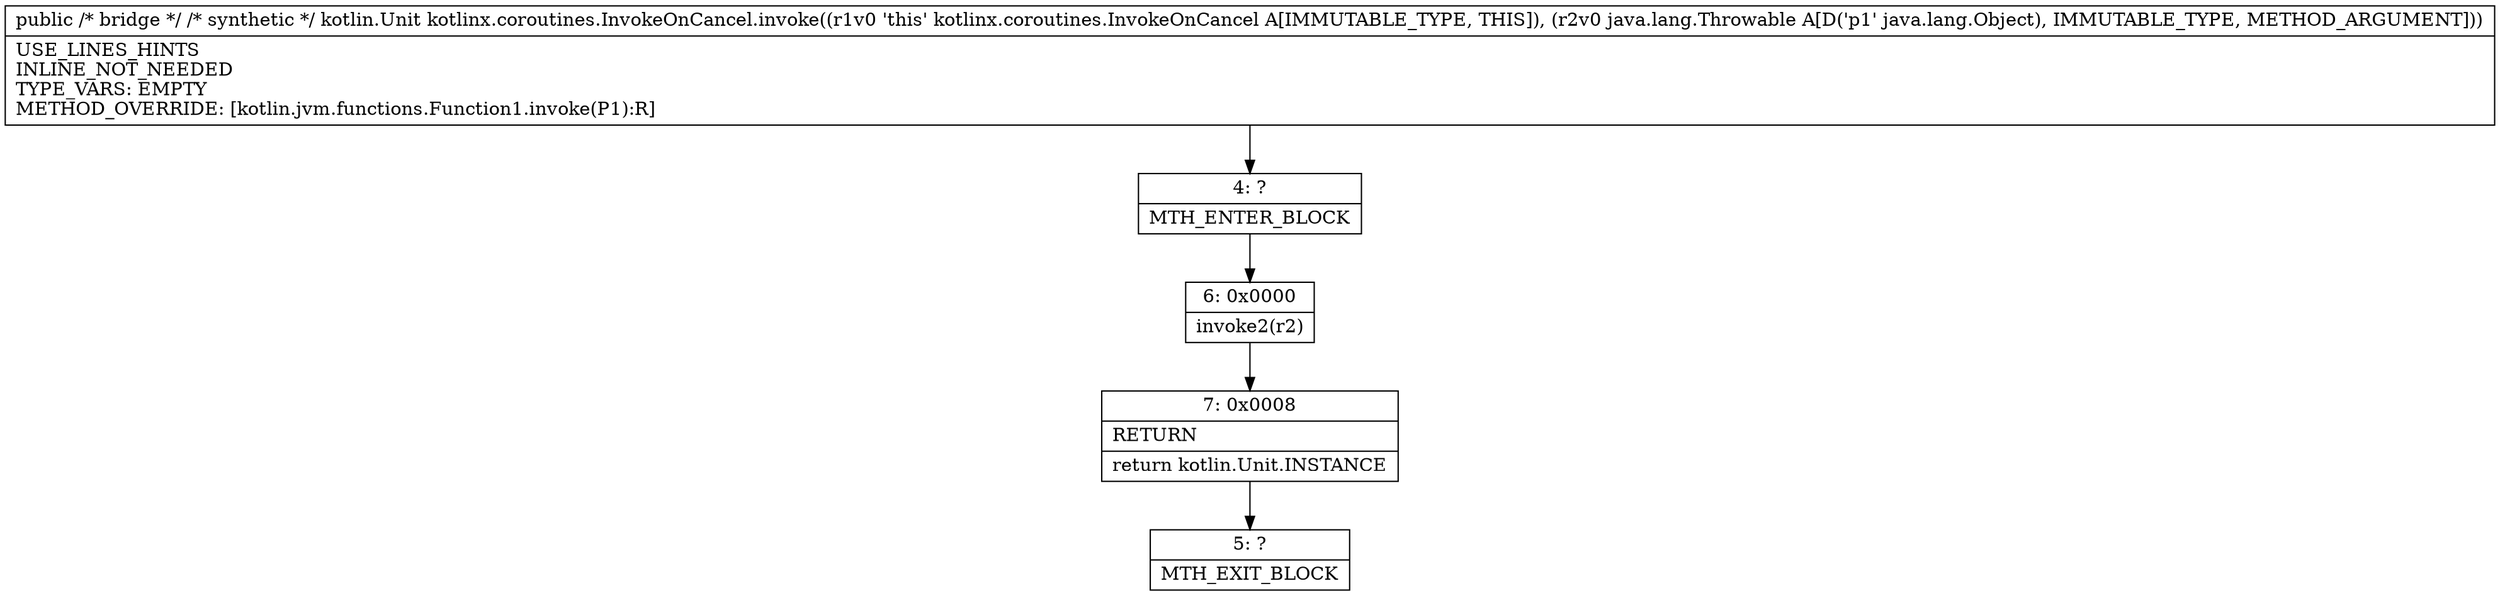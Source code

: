 digraph "CFG forkotlinx.coroutines.InvokeOnCancel.invoke(Ljava\/lang\/Object;)Ljava\/lang\/Object;" {
Node_4 [shape=record,label="{4\:\ ?|MTH_ENTER_BLOCK\l}"];
Node_6 [shape=record,label="{6\:\ 0x0000|invoke2(r2)\l}"];
Node_7 [shape=record,label="{7\:\ 0x0008|RETURN\l|return kotlin.Unit.INSTANCE\l}"];
Node_5 [shape=record,label="{5\:\ ?|MTH_EXIT_BLOCK\l}"];
MethodNode[shape=record,label="{public \/* bridge *\/ \/* synthetic *\/ kotlin.Unit kotlinx.coroutines.InvokeOnCancel.invoke((r1v0 'this' kotlinx.coroutines.InvokeOnCancel A[IMMUTABLE_TYPE, THIS]), (r2v0 java.lang.Throwable A[D('p1' java.lang.Object), IMMUTABLE_TYPE, METHOD_ARGUMENT]))  | USE_LINES_HINTS\lINLINE_NOT_NEEDED\lTYPE_VARS: EMPTY\lMETHOD_OVERRIDE: [kotlin.jvm.functions.Function1.invoke(P1):R]\l}"];
MethodNode -> Node_4;Node_4 -> Node_6;
Node_6 -> Node_7;
Node_7 -> Node_5;
}


